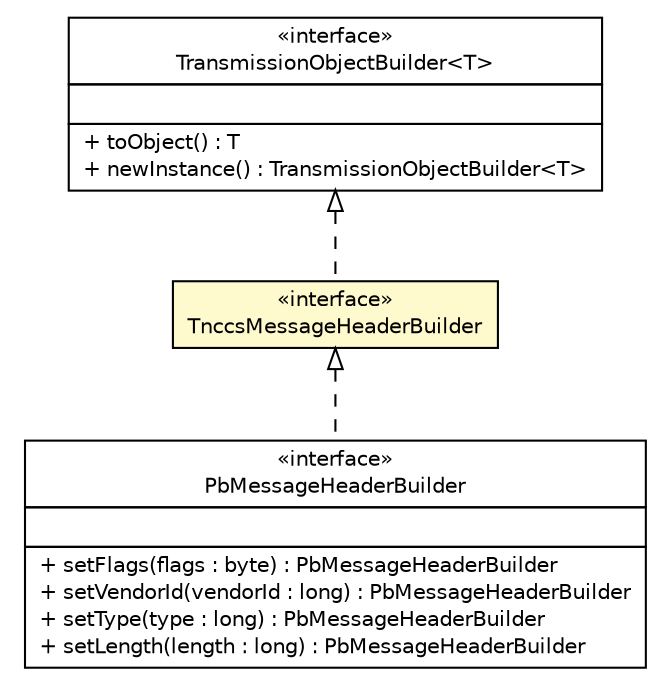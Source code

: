 #!/usr/local/bin/dot
#
# Class diagram 
# Generated by UMLGraph version R5_6 (http://www.umlgraph.org/)
#

digraph G {
	edge [fontname="Helvetica",fontsize=10,labelfontname="Helvetica",labelfontsize=10];
	node [fontname="Helvetica",fontsize=10,shape=plaintext];
	nodesep=0.25;
	ranksep=0.5;
	// de.hsbremen.tc.tnc.message.tnccs.message.TnccsMessageHeaderBuilder
	c166837 [label=<<table title="de.hsbremen.tc.tnc.message.tnccs.message.TnccsMessageHeaderBuilder" border="0" cellborder="1" cellspacing="0" cellpadding="2" port="p" bgcolor="lemonChiffon" href="./TnccsMessageHeaderBuilder.html">
		<tr><td><table border="0" cellspacing="0" cellpadding="1">
<tr><td align="center" balign="center"> &#171;interface&#187; </td></tr>
<tr><td align="center" balign="center"> TnccsMessageHeaderBuilder </td></tr>
		</table></td></tr>
		</table>>, URL="./TnccsMessageHeaderBuilder.html", fontname="Helvetica", fontcolor="black", fontsize=10.0];
	// de.hsbremen.tc.tnc.message.TransmissionObjectBuilder<T>
	c166846 [label=<<table title="de.hsbremen.tc.tnc.message.TransmissionObjectBuilder" border="0" cellborder="1" cellspacing="0" cellpadding="2" port="p" href="../../TransmissionObjectBuilder.html">
		<tr><td><table border="0" cellspacing="0" cellpadding="1">
<tr><td align="center" balign="center"> &#171;interface&#187; </td></tr>
<tr><td align="center" balign="center"> TransmissionObjectBuilder&lt;T&gt; </td></tr>
		</table></td></tr>
		<tr><td><table border="0" cellspacing="0" cellpadding="1">
<tr><td align="left" balign="left">  </td></tr>
		</table></td></tr>
		<tr><td><table border="0" cellspacing="0" cellpadding="1">
<tr><td align="left" balign="left"> + toObject() : T </td></tr>
<tr><td align="left" balign="left"> + newInstance() : TransmissionObjectBuilder&lt;T&gt; </td></tr>
		</table></td></tr>
		</table>>, URL="../../TransmissionObjectBuilder.html", fontname="Helvetica", fontcolor="black", fontsize=10.0];
	// org.ietf.nea.pb.message.PbMessageHeaderBuilder
	c167155 [label=<<table title="org.ietf.nea.pb.message.PbMessageHeaderBuilder" border="0" cellborder="1" cellspacing="0" cellpadding="2" port="p" href="../../../../../../../org/ietf/nea/pb/message/PbMessageHeaderBuilder.html">
		<tr><td><table border="0" cellspacing="0" cellpadding="1">
<tr><td align="center" balign="center"> &#171;interface&#187; </td></tr>
<tr><td align="center" balign="center"> PbMessageHeaderBuilder </td></tr>
		</table></td></tr>
		<tr><td><table border="0" cellspacing="0" cellpadding="1">
<tr><td align="left" balign="left">  </td></tr>
		</table></td></tr>
		<tr><td><table border="0" cellspacing="0" cellpadding="1">
<tr><td align="left" balign="left"> + setFlags(flags : byte) : PbMessageHeaderBuilder </td></tr>
<tr><td align="left" balign="left"> + setVendorId(vendorId : long) : PbMessageHeaderBuilder </td></tr>
<tr><td align="left" balign="left"> + setType(type : long) : PbMessageHeaderBuilder </td></tr>
<tr><td align="left" balign="left"> + setLength(length : long) : PbMessageHeaderBuilder </td></tr>
		</table></td></tr>
		</table>>, URL="../../../../../../../org/ietf/nea/pb/message/PbMessageHeaderBuilder.html", fontname="Helvetica", fontcolor="black", fontsize=10.0];
	//de.hsbremen.tc.tnc.message.tnccs.message.TnccsMessageHeaderBuilder implements de.hsbremen.tc.tnc.message.TransmissionObjectBuilder<T>
	c166846:p -> c166837:p [dir=back,arrowtail=empty,style=dashed];
	//org.ietf.nea.pb.message.PbMessageHeaderBuilder implements de.hsbremen.tc.tnc.message.tnccs.message.TnccsMessageHeaderBuilder
	c166837:p -> c167155:p [dir=back,arrowtail=empty,style=dashed];
}

